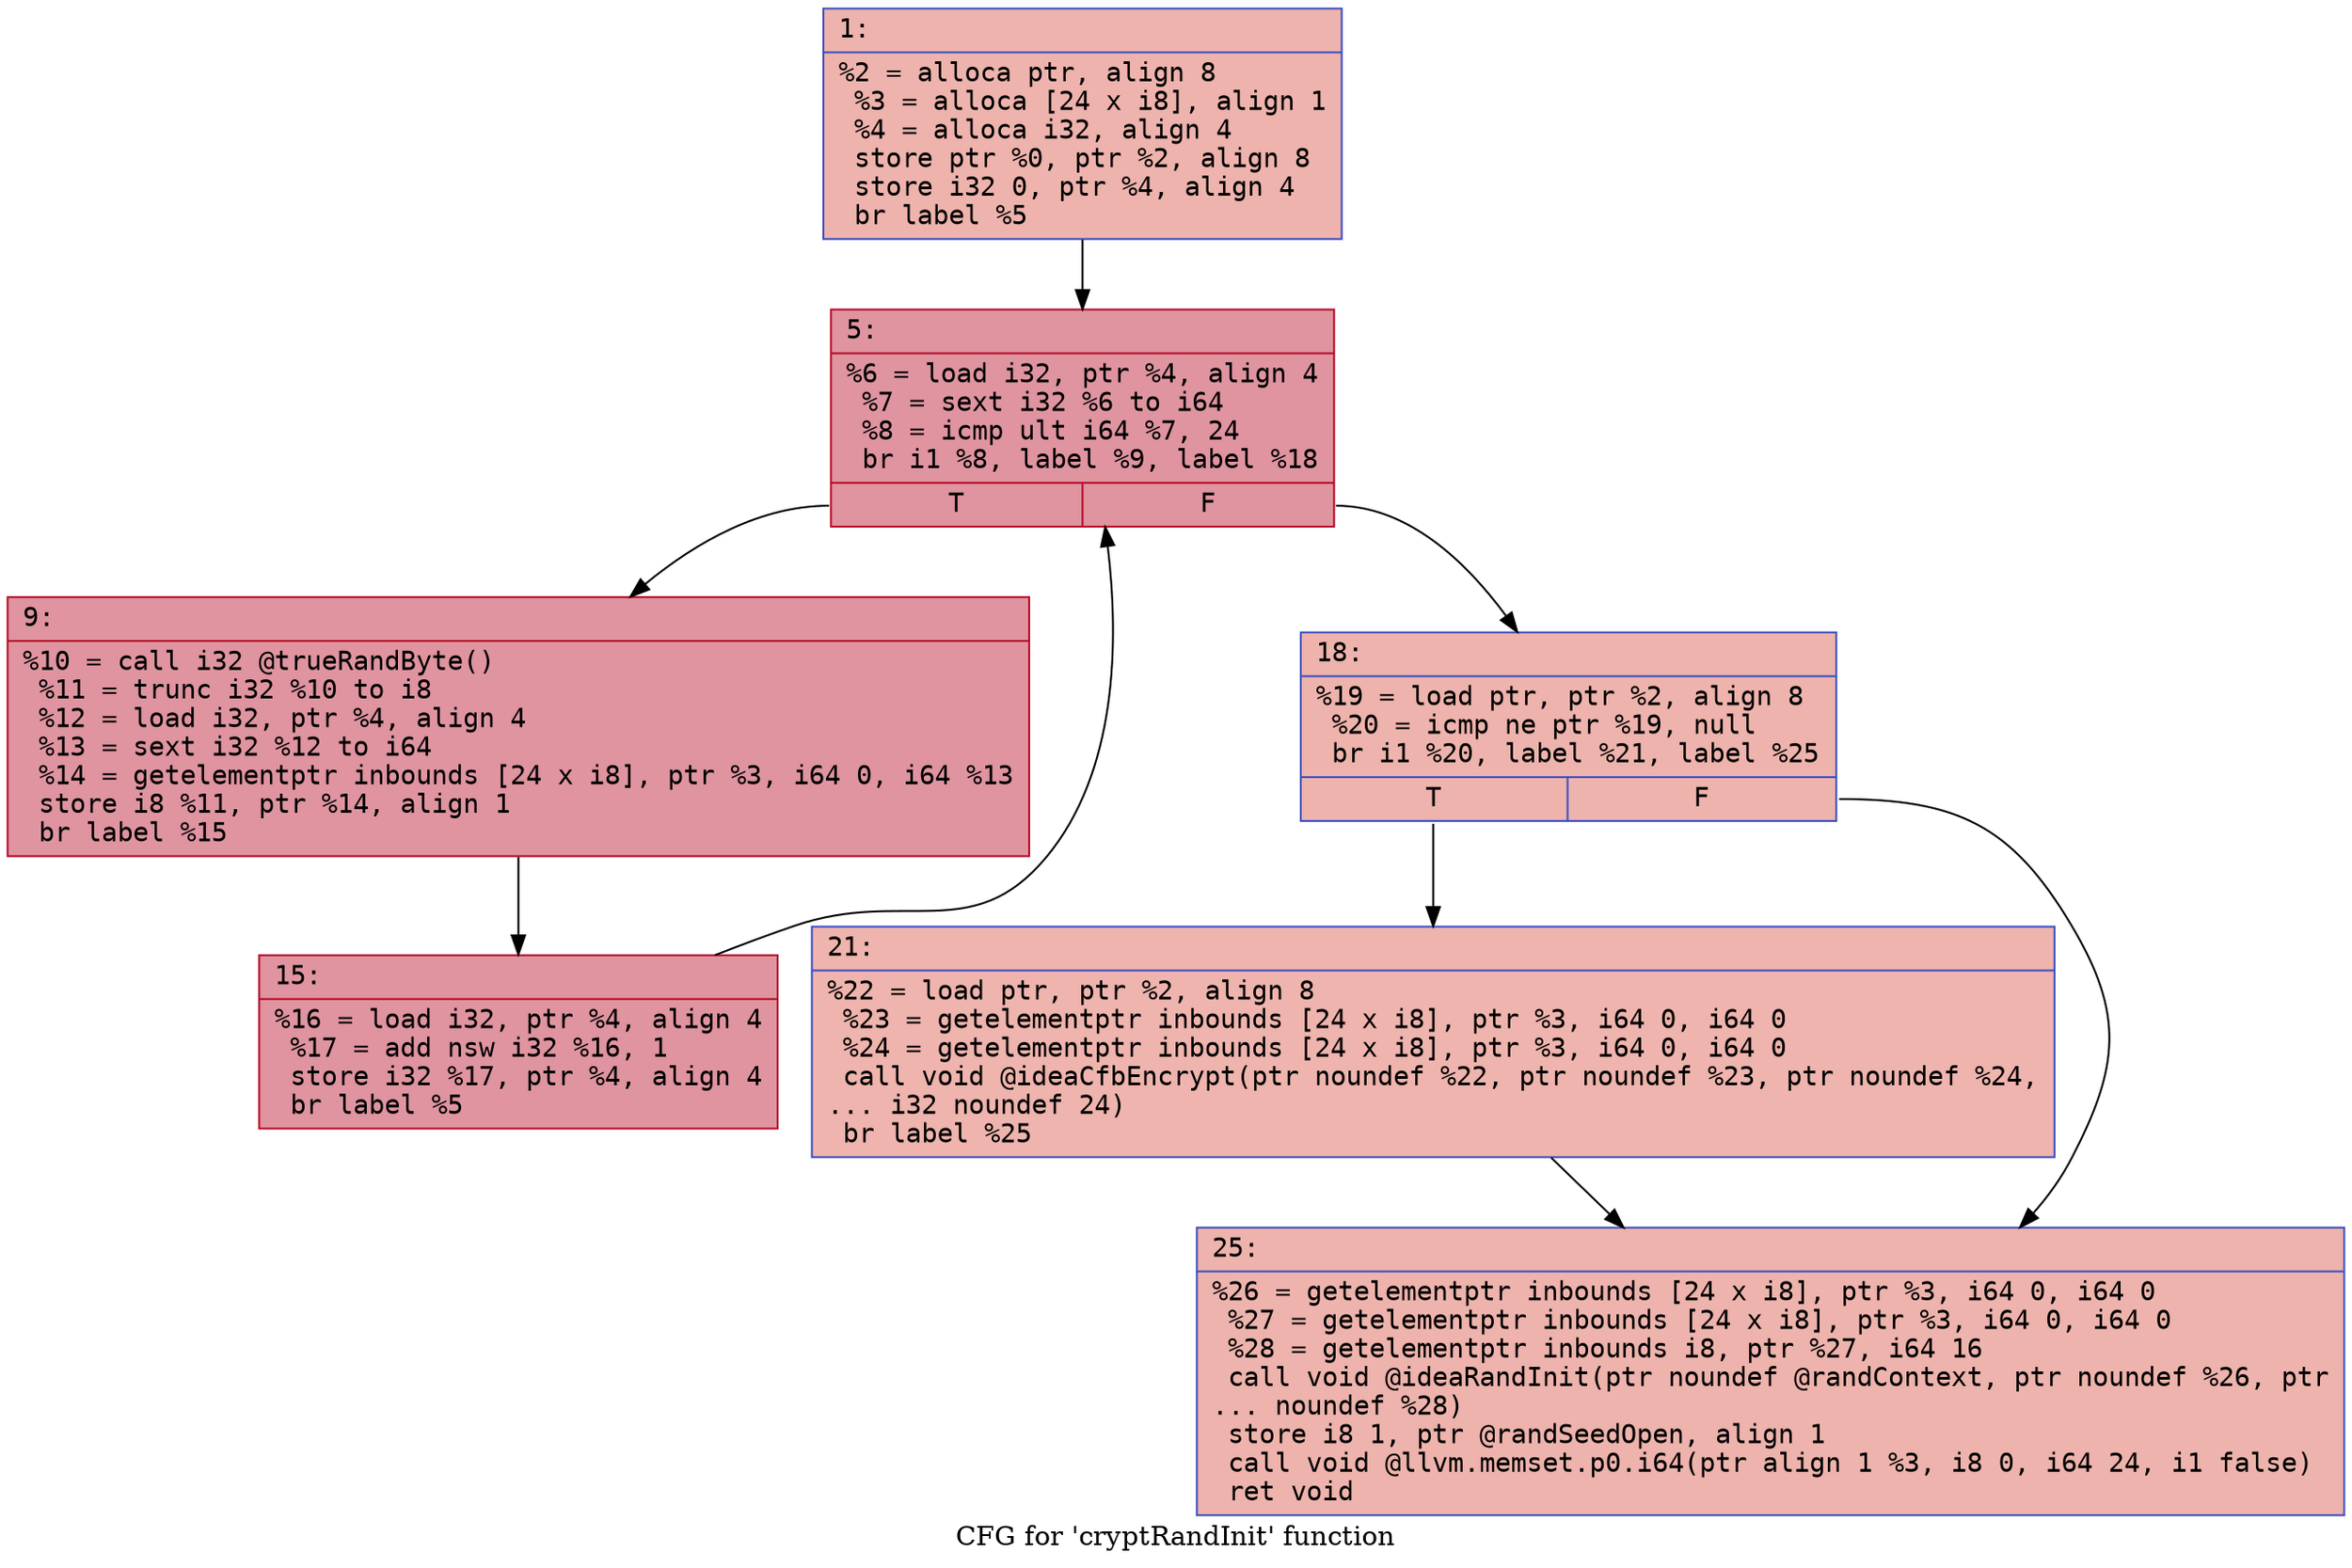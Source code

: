 digraph "CFG for 'cryptRandInit' function" {
	label="CFG for 'cryptRandInit' function";

	Node0x6000012c6580 [shape=record,color="#3d50c3ff", style=filled, fillcolor="#d6524470" fontname="Courier",label="{1:\l|  %2 = alloca ptr, align 8\l  %3 = alloca [24 x i8], align 1\l  %4 = alloca i32, align 4\l  store ptr %0, ptr %2, align 8\l  store i32 0, ptr %4, align 4\l  br label %5\l}"];
	Node0x6000012c6580 -> Node0x6000012c65d0[tooltip="1 -> 5\nProbability 100.00%" ];
	Node0x6000012c65d0 [shape=record,color="#b70d28ff", style=filled, fillcolor="#b70d2870" fontname="Courier",label="{5:\l|  %6 = load i32, ptr %4, align 4\l  %7 = sext i32 %6 to i64\l  %8 = icmp ult i64 %7, 24\l  br i1 %8, label %9, label %18\l|{<s0>T|<s1>F}}"];
	Node0x6000012c65d0:s0 -> Node0x6000012c6620[tooltip="5 -> 9\nProbability 96.88%" ];
	Node0x6000012c65d0:s1 -> Node0x6000012c66c0[tooltip="5 -> 18\nProbability 3.12%" ];
	Node0x6000012c6620 [shape=record,color="#b70d28ff", style=filled, fillcolor="#b70d2870" fontname="Courier",label="{9:\l|  %10 = call i32 @trueRandByte()\l  %11 = trunc i32 %10 to i8\l  %12 = load i32, ptr %4, align 4\l  %13 = sext i32 %12 to i64\l  %14 = getelementptr inbounds [24 x i8], ptr %3, i64 0, i64 %13\l  store i8 %11, ptr %14, align 1\l  br label %15\l}"];
	Node0x6000012c6620 -> Node0x6000012c6670[tooltip="9 -> 15\nProbability 100.00%" ];
	Node0x6000012c6670 [shape=record,color="#b70d28ff", style=filled, fillcolor="#b70d2870" fontname="Courier",label="{15:\l|  %16 = load i32, ptr %4, align 4\l  %17 = add nsw i32 %16, 1\l  store i32 %17, ptr %4, align 4\l  br label %5\l}"];
	Node0x6000012c6670 -> Node0x6000012c65d0[tooltip="15 -> 5\nProbability 100.00%" ];
	Node0x6000012c66c0 [shape=record,color="#3d50c3ff", style=filled, fillcolor="#d6524470" fontname="Courier",label="{18:\l|  %19 = load ptr, ptr %2, align 8\l  %20 = icmp ne ptr %19, null\l  br i1 %20, label %21, label %25\l|{<s0>T|<s1>F}}"];
	Node0x6000012c66c0:s0 -> Node0x6000012c6710[tooltip="18 -> 21\nProbability 62.50%" ];
	Node0x6000012c66c0:s1 -> Node0x6000012c6760[tooltip="18 -> 25\nProbability 37.50%" ];
	Node0x6000012c6710 [shape=record,color="#3d50c3ff", style=filled, fillcolor="#d8564670" fontname="Courier",label="{21:\l|  %22 = load ptr, ptr %2, align 8\l  %23 = getelementptr inbounds [24 x i8], ptr %3, i64 0, i64 0\l  %24 = getelementptr inbounds [24 x i8], ptr %3, i64 0, i64 0\l  call void @ideaCfbEncrypt(ptr noundef %22, ptr noundef %23, ptr noundef %24,\l... i32 noundef 24)\l  br label %25\l}"];
	Node0x6000012c6710 -> Node0x6000012c6760[tooltip="21 -> 25\nProbability 100.00%" ];
	Node0x6000012c6760 [shape=record,color="#3d50c3ff", style=filled, fillcolor="#d6524470" fontname="Courier",label="{25:\l|  %26 = getelementptr inbounds [24 x i8], ptr %3, i64 0, i64 0\l  %27 = getelementptr inbounds [24 x i8], ptr %3, i64 0, i64 0\l  %28 = getelementptr inbounds i8, ptr %27, i64 16\l  call void @ideaRandInit(ptr noundef @randContext, ptr noundef %26, ptr\l... noundef %28)\l  store i8 1, ptr @randSeedOpen, align 1\l  call void @llvm.memset.p0.i64(ptr align 1 %3, i8 0, i64 24, i1 false)\l  ret void\l}"];
}
